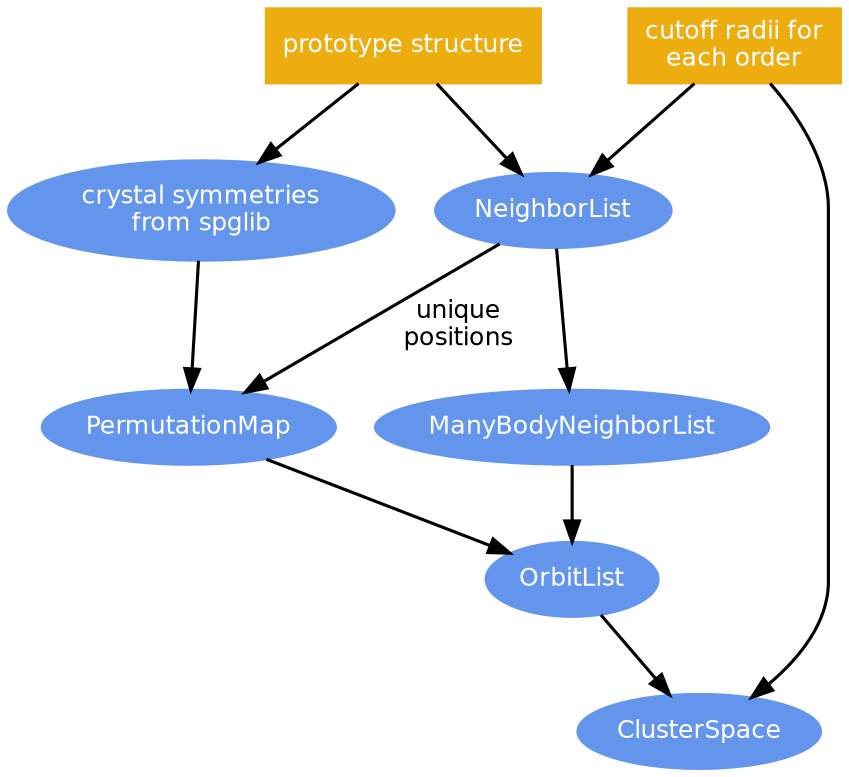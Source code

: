 # dot -Tsvg cluster_space.dot -o cluster_space.svg

digraph g {

  graph [ fontname = "helvetica",
          fontsize = 12.0,
          rankdir = "TB",
          bgcolor = "transparent" ];

  edge [ fontname = "helvetica",
         fontsize = 12.0,
         penwidth = 1.5 ]

  node [ fontname = "helvetica",
         fontsize = 12.0,
         fontcolor=white,
         shape="ellipse",
         color=cornflowerblue,
         style=filled];

  Prototype [ color=darkgoldenrod2,
              label="prototype structure",
              shape=box];
  Cutoffs [ color=darkgoldenrod2,
            label="cutoff radii for\neach order",
            shape=box];

  Symmetries [ href="https://atztogo.github.io/spglib/",
               label="crystal symmetries\nfrom spglib"];
  NeighborList [ href="../coreref/neighbor_list.html#icet.NeighborList",
                 target="_top" ];
  PermutationMap [ href="../coreref/permutation_map.html#icet.PermutationMap",
                  target="_top" ];
  ManyBodyNeighborList [ href="../coreref/many_body_neighbor_list.html#icet.ManyBodyNeighborList",
                         target="_top" ];
  OrbitList [ href="../coreref/orbit_list.html#icet.ManyBodyNeighborList",
              target="_top" ];
  ClusterSpace [ href="../coreref/cluster_space.html#icet.ClusterSpace",
                 target="_top" ];

  Prototype -> NeighborList;
  Cutoffs -> NeighborList;

  Prototype -> Symmetries;

  Symmetries -> PermutationMap;
  NeighborList -> PermutationMap [label="unique\npositions"];

  NeighborList -> ManyBodyNeighborList;

  PermutationMap -> OrbitList;
  ManyBodyNeighborList -> OrbitList;

  OrbitList -> ClusterSpace;
  Cutoffs -> ClusterSpace;
}
